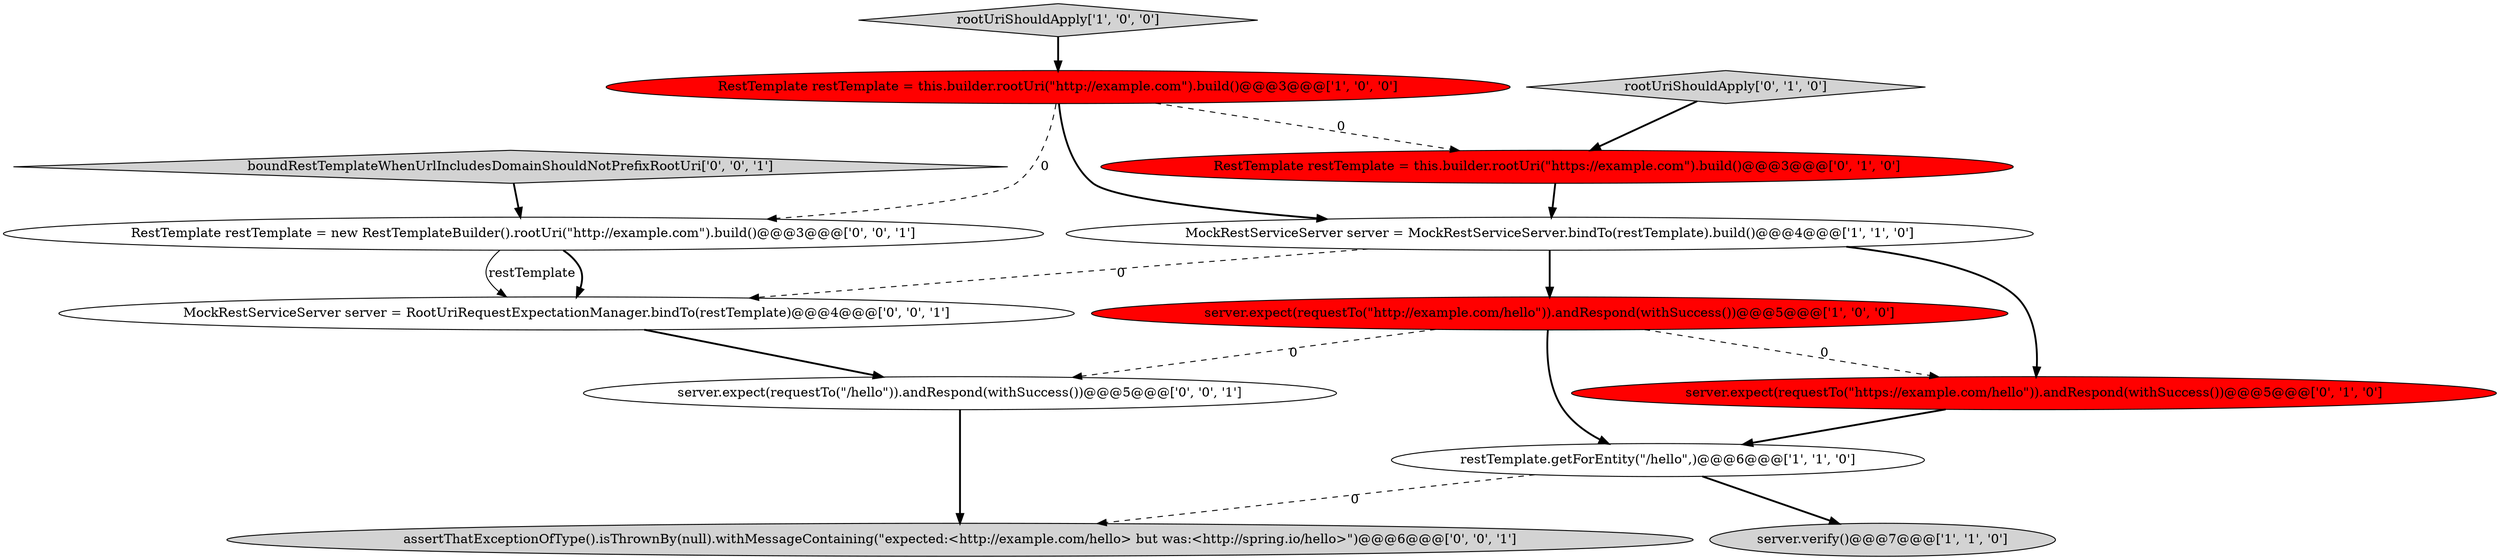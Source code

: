 digraph {
10 [style = filled, label = "assertThatExceptionOfType().isThrownBy(null).withMessageContaining(\"expected:<http://example.com/hello> but was:<http://spring.io/hello>\")@@@6@@@['0', '0', '1']", fillcolor = lightgray, shape = ellipse image = "AAA0AAABBB3BBB"];
3 [style = filled, label = "server.expect(requestTo(\"http://example.com/hello\")).andRespond(withSuccess())@@@5@@@['1', '0', '0']", fillcolor = red, shape = ellipse image = "AAA1AAABBB1BBB"];
1 [style = filled, label = "server.verify()@@@7@@@['1', '1', '0']", fillcolor = lightgray, shape = ellipse image = "AAA0AAABBB1BBB"];
11 [style = filled, label = "boundRestTemplateWhenUrlIncludesDomainShouldNotPrefixRootUri['0', '0', '1']", fillcolor = lightgray, shape = diamond image = "AAA0AAABBB3BBB"];
13 [style = filled, label = "server.expect(requestTo(\"/hello\")).andRespond(withSuccess())@@@5@@@['0', '0', '1']", fillcolor = white, shape = ellipse image = "AAA0AAABBB3BBB"];
2 [style = filled, label = "RestTemplate restTemplate = this.builder.rootUri(\"http://example.com\").build()@@@3@@@['1', '0', '0']", fillcolor = red, shape = ellipse image = "AAA1AAABBB1BBB"];
8 [style = filled, label = "RestTemplate restTemplate = this.builder.rootUri(\"https://example.com\").build()@@@3@@@['0', '1', '0']", fillcolor = red, shape = ellipse image = "AAA1AAABBB2BBB"];
9 [style = filled, label = "MockRestServiceServer server = RootUriRequestExpectationManager.bindTo(restTemplate)@@@4@@@['0', '0', '1']", fillcolor = white, shape = ellipse image = "AAA0AAABBB3BBB"];
4 [style = filled, label = "restTemplate.getForEntity(\"/hello\",)@@@6@@@['1', '1', '0']", fillcolor = white, shape = ellipse image = "AAA0AAABBB1BBB"];
0 [style = filled, label = "MockRestServiceServer server = MockRestServiceServer.bindTo(restTemplate).build()@@@4@@@['1', '1', '0']", fillcolor = white, shape = ellipse image = "AAA0AAABBB1BBB"];
12 [style = filled, label = "RestTemplate restTemplate = new RestTemplateBuilder().rootUri(\"http://example.com\").build()@@@3@@@['0', '0', '1']", fillcolor = white, shape = ellipse image = "AAA0AAABBB3BBB"];
7 [style = filled, label = "server.expect(requestTo(\"https://example.com/hello\")).andRespond(withSuccess())@@@5@@@['0', '1', '0']", fillcolor = red, shape = ellipse image = "AAA1AAABBB2BBB"];
5 [style = filled, label = "rootUriShouldApply['1', '0', '0']", fillcolor = lightgray, shape = diamond image = "AAA0AAABBB1BBB"];
6 [style = filled, label = "rootUriShouldApply['0', '1', '0']", fillcolor = lightgray, shape = diamond image = "AAA0AAABBB2BBB"];
8->0 [style = bold, label=""];
0->3 [style = bold, label=""];
9->13 [style = bold, label=""];
13->10 [style = bold, label=""];
2->12 [style = dashed, label="0"];
5->2 [style = bold, label=""];
4->1 [style = bold, label=""];
2->0 [style = bold, label=""];
11->12 [style = bold, label=""];
0->9 [style = dashed, label="0"];
7->4 [style = bold, label=""];
4->10 [style = dashed, label="0"];
12->9 [style = bold, label=""];
3->13 [style = dashed, label="0"];
2->8 [style = dashed, label="0"];
3->4 [style = bold, label=""];
12->9 [style = solid, label="restTemplate"];
3->7 [style = dashed, label="0"];
6->8 [style = bold, label=""];
0->7 [style = bold, label=""];
}

